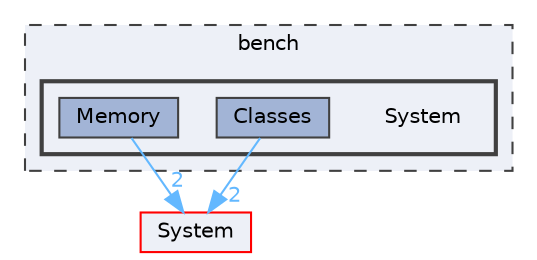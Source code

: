 digraph "System"
{
 // LATEX_PDF_SIZE
  bgcolor="transparent";
  edge [fontname=Helvetica,fontsize=10,labelfontname=Helvetica,labelfontsize=10];
  node [fontname=Helvetica,fontsize=10,shape=box,height=0.2,width=0.4];
  compound=true
  subgraph clusterdir_a36c4719283424f51e58ca3678e5dea3 {
    graph [ bgcolor="#edf0f7", pencolor="grey25", label="bench", fontname=Helvetica,fontsize=10 style="filled,dashed", URL="dir_a36c4719283424f51e58ca3678e5dea3.html",tooltip=""]
  subgraph clusterdir_fd8333900df114f2d67d72d6ccc45127 {
    graph [ bgcolor="#edf0f7", pencolor="grey25", label="", fontname=Helvetica,fontsize=10 style="filled,bold", URL="dir_fd8333900df114f2d67d72d6ccc45127.html",tooltip=""]
    dir_fd8333900df114f2d67d72d6ccc45127 [shape=plaintext, label="System"];
  dir_f000f73d203179cf79ace573b7cff5b5 [label="Classes", fillcolor="#a2b4d6", color="grey25", style="filled", URL="dir_f000f73d203179cf79ace573b7cff5b5.html",tooltip=""];
  dir_7b258bc37d6aa2e48f29d40f393009e8 [label="Memory", fillcolor="#a2b4d6", color="grey25", style="filled", URL="dir_7b258bc37d6aa2e48f29d40f393009e8.html",tooltip=""];
  }
  }
  dir_9af51e3826d4f9e80d9103b2de543e84 [label="System", fillcolor="#edf0f7", color="red", style="filled", URL="dir_9af51e3826d4f9e80d9103b2de543e84.html",tooltip=""];
  dir_f000f73d203179cf79ace573b7cff5b5->dir_9af51e3826d4f9e80d9103b2de543e84 [headlabel="2", labeldistance=1.5 headhref="dir_000004_000045.html" href="dir_000004_000045.html" color="steelblue1" fontcolor="steelblue1"];
  dir_7b258bc37d6aa2e48f29d40f393009e8->dir_9af51e3826d4f9e80d9103b2de543e84 [headlabel="2", labeldistance=1.5 headhref="dir_000035_000045.html" href="dir_000035_000045.html" color="steelblue1" fontcolor="steelblue1"];
}
